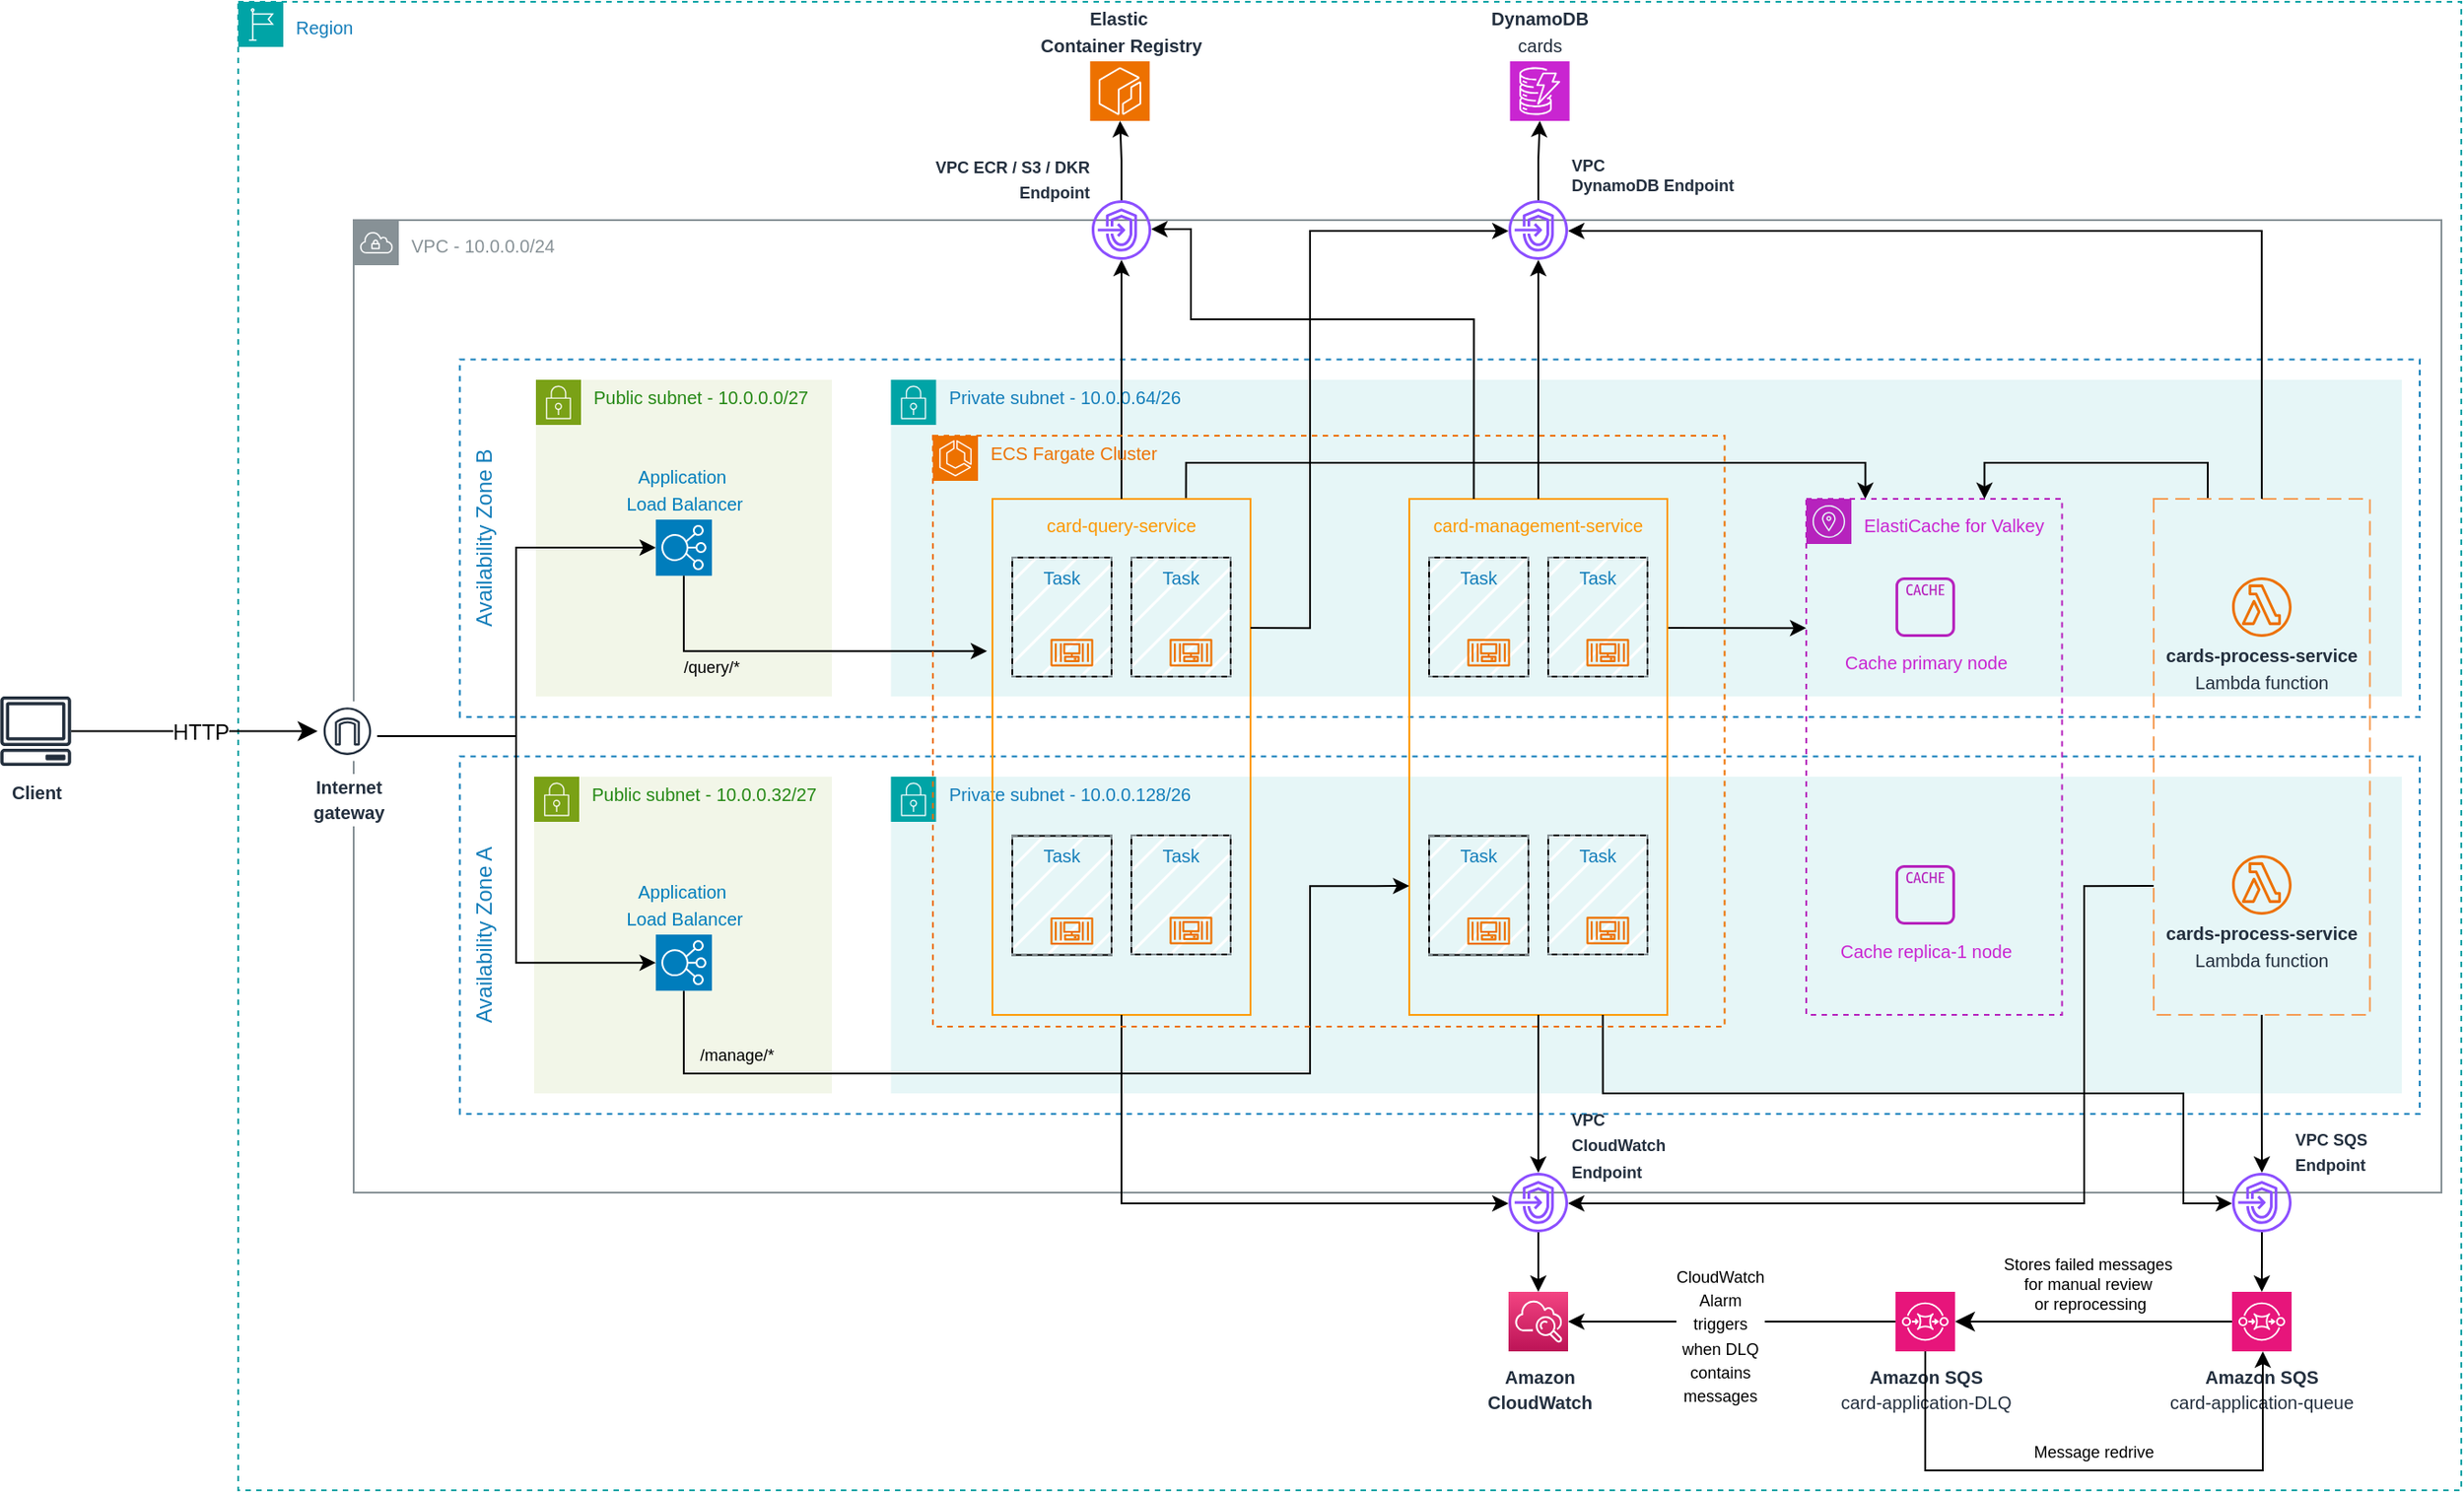 <mxfile version="26.0.11">
  <diagram id="Ht1M8jgEwFfnCIfOTk4-" name="Page-1">
    <mxGraphModel dx="2069" dy="728" grid="1" gridSize="11" guides="1" tooltips="1" connect="1" arrows="1" fold="1" page="1" pageScale="1" pageWidth="827" pageHeight="1169" math="0" shadow="0">
      <root>
        <mxCell id="0" />
        <mxCell id="1" parent="0" />
        <mxCell id="OBDbfrFFLyQ_XfbNpogA-440" value="&lt;font style=&quot;font-size: 10px;&quot;&gt;Region&lt;/font&gt;" style="points=[[0,0],[0.25,0],[0.5,0],[0.75,0],[1,0],[1,0.25],[1,0.5],[1,0.75],[1,1],[0.75,1],[0.5,1],[0.25,1],[0,1],[0,0.75],[0,0.5],[0,0.25]];outlineConnect=0;gradientColor=none;html=1;whiteSpace=wrap;fontSize=12;fontStyle=0;container=0;pointerEvents=0;collapsible=0;recursiveResize=0;shape=mxgraph.aws4.group;grIcon=mxgraph.aws4.group_region;strokeColor=#00A4A6;fillColor=none;verticalAlign=top;align=left;spacingLeft=30;fontColor=#147EBA;dashed=1;" parent="1" vertex="1">
          <mxGeometry x="-682" y="88" width="1232" height="825" as="geometry" />
        </mxCell>
        <mxCell id="OBDbfrFFLyQ_XfbNpogA-289" value="Availability Zone A" style="fillColor=none;strokeColor=#147EBA;dashed=1;verticalAlign=top;fontStyle=0;fontColor=#147EBA;whiteSpace=wrap;html=1;rotation=-90;" parent="1" vertex="1">
          <mxGeometry x="-115.17" y="62.21" width="198.12" height="1086.13" as="geometry" />
        </mxCell>
        <mxCell id="OBDbfrFFLyQ_XfbNpogA-439" value="&lt;font style=&quot;font-size: 10px;&quot;&gt;VPC - 10.0.0.0/24&lt;/font&gt;" style="sketch=0;outlineConnect=0;gradientColor=none;html=1;whiteSpace=wrap;fontSize=12;fontStyle=0;shape=mxgraph.aws4.group;grIcon=mxgraph.aws4.group_vpc;strokeColor=#879196;fillColor=none;verticalAlign=top;align=left;spacingLeft=30;fontColor=#879196;dashed=0;" parent="1" vertex="1">
          <mxGeometry x="-618" y="209" width="1157" height="539" as="geometry" />
        </mxCell>
        <mxCell id="OBDbfrFFLyQ_XfbNpogA-331" value="&lt;font style=&quot;font-size: 10px;&quot;&gt;Private subnet&lt;/font&gt;&lt;span style=&quot;font-size: 10px;&quot;&gt;&amp;nbsp;- 10.0.0.128/26&lt;/span&gt;" style="points=[[0,0],[0.25,0],[0.5,0],[0.75,0],[1,0],[1,0.25],[1,0.5],[1,0.75],[1,1],[0.75,1],[0.5,1],[0.25,1],[0,1],[0,0.75],[0,0.5],[0,0.25]];outlineConnect=0;gradientColor=none;html=1;whiteSpace=wrap;fontSize=12;fontStyle=0;container=1;pointerEvents=0;collapsible=0;recursiveResize=0;shape=mxgraph.aws4.group;grIcon=mxgraph.aws4.group_security_group;grStroke=0;strokeColor=#00A4A6;fillColor=#E6F6F7;verticalAlign=top;align=left;spacingLeft=30;fontColor=#147EBA;dashed=0;movable=1;resizable=1;rotatable=1;deletable=1;editable=1;locked=0;connectable=1;spacingTop=-5;" parent="1" vertex="1">
          <mxGeometry x="-320.25" y="517.56" width="837.25" height="175.45" as="geometry" />
        </mxCell>
        <mxCell id="OBDbfrFFLyQ_XfbNpogA-227" value="Availability Zone B" style="fillColor=none;strokeColor=#147EBA;dashed=1;verticalAlign=top;fontStyle=0;fontColor=#147EBA;whiteSpace=wrap;html=1;rotation=-90;movable=1;resizable=1;rotatable=1;deletable=1;editable=1;locked=0;connectable=1;" parent="1" vertex="1">
          <mxGeometry x="-115.17" y="-157.8" width="198.12" height="1086.15" as="geometry" />
        </mxCell>
        <mxCell id="OBDbfrFFLyQ_XfbNpogA-23" value="&lt;font style=&quot;font-size: 10px;&quot;&gt;Private subnet -&amp;nbsp;&lt;/font&gt;&lt;span style=&quot;font-size: 10px;&quot;&gt;10.0.0.64/26&lt;/span&gt;" style="points=[[0,0],[0.25,0],[0.5,0],[0.75,0],[1,0],[1,0.25],[1,0.5],[1,0.75],[1,1],[0.75,1],[0.5,1],[0.25,1],[0,1],[0,0.75],[0,0.5],[0,0.25]];outlineConnect=0;gradientColor=none;html=1;whiteSpace=wrap;fontSize=12;fontStyle=0;container=1;pointerEvents=0;collapsible=0;recursiveResize=0;shape=mxgraph.aws4.group;grIcon=mxgraph.aws4.group_security_group;grStroke=0;strokeColor=#00A4A6;fillColor=#E6F6F7;verticalAlign=top;align=left;spacingLeft=30;fontColor=#147EBA;dashed=0;movable=1;resizable=1;rotatable=1;deletable=1;editable=1;locked=0;connectable=1;spacingTop=-5;" parent="1" vertex="1">
          <mxGeometry x="-320.25" y="297.55" width="837.25" height="175.45" as="geometry" />
        </mxCell>
        <mxCell id="OBDbfrFFLyQ_XfbNpogA-418" style="edgeStyle=orthogonalEdgeStyle;rounded=0;orthogonalLoop=1;jettySize=auto;html=1;exitX=0.75;exitY=0;exitDx=0;exitDy=0;" parent="OBDbfrFFLyQ_XfbNpogA-23" source="OBDbfrFFLyQ_XfbNpogA-59" target="OBDbfrFFLyQ_XfbNpogA-207" edge="1">
          <mxGeometry relative="1" as="geometry">
            <Array as="points">
              <mxPoint x="164" y="46" />
              <mxPoint x="540" y="46" />
            </Array>
          </mxGeometry>
        </mxCell>
        <mxCell id="OBDbfrFFLyQ_XfbNpogA-59" value="&lt;font style=&quot;font-size: 10px; color: rgb(252, 151, 0);&quot;&gt;card-query-service&lt;/font&gt;" style="fillColor=none;strokeColor=#FF9900;verticalAlign=top;fontStyle=0;fontColor=#147EBA;whiteSpace=wrap;html=1;movable=1;resizable=1;rotatable=1;deletable=1;editable=1;locked=0;connectable=1;" parent="OBDbfrFFLyQ_XfbNpogA-23" vertex="1">
          <mxGeometry x="56.25" y="66" width="143" height="286" as="geometry" />
        </mxCell>
        <mxCell id="OBDbfrFFLyQ_XfbNpogA-176" value="" style="group;strokeColor=default;fillColor=default;labelBackgroundColor=none;fillStyle=hatch;" parent="OBDbfrFFLyQ_XfbNpogA-23" vertex="1" connectable="0">
          <mxGeometry x="67.25" y="98.45" width="55" height="66" as="geometry" />
        </mxCell>
        <mxCell id="PZve3WB99vvV3nz0ZgWc-186" value="&lt;span style=&quot;color: rgb(20, 126, 186);&quot;&gt;&lt;font style=&quot;font-size: 10px;&quot;&gt;Task&lt;/font&gt;&lt;/span&gt;" style="outlineConnect=0;gradientColor=none;html=1;whiteSpace=wrap;fontSize=12;fontStyle=0;strokeColor=#879196;fillColor=none;verticalAlign=top;align=center;fontColor=#879196;dashed=1;spacingTop=-3;" parent="OBDbfrFFLyQ_XfbNpogA-176" vertex="1">
          <mxGeometry width="55" height="66" as="geometry" />
        </mxCell>
        <mxCell id="PZve3WB99vvV3nz0ZgWc-184" value="" style="shape=image;html=1;verticalAlign=top;verticalLabelPosition=bottom;labelBackgroundColor=#ffffff;imageAspect=0;aspect=fixed;image=https://cdn0.iconfinder.com/data/icons/social-media-2104/24/social_media_social_media_logo_docker-128.png" parent="OBDbfrFFLyQ_XfbNpogA-176" vertex="1">
          <mxGeometry x="10.155" y="25.12" width="20" height="20" as="geometry" />
        </mxCell>
        <mxCell id="PZve3WB99vvV3nz0ZgWc-185" value="" style="sketch=0;outlineConnect=0;fontColor=#232F3E;gradientColor=none;fillColor=#ED7100;strokeColor=none;dashed=0;verticalLabelPosition=bottom;verticalAlign=top;align=center;html=1;fontSize=12;fontStyle=0;aspect=fixed;pointerEvents=1;shape=mxgraph.aws4.container_3;" parent="OBDbfrFFLyQ_XfbNpogA-176" vertex="1">
          <mxGeometry x="21.19" y="45.12" width="23.625" height="15.251" as="geometry" />
        </mxCell>
        <mxCell id="OBDbfrFFLyQ_XfbNpogA-177" value="" style="group;strokeColor=default;fillColor=default;labelBackgroundColor=none;fillStyle=hatch;" parent="OBDbfrFFLyQ_XfbNpogA-23" vertex="1" connectable="0">
          <mxGeometry x="133.25" y="98.45" width="55" height="66" as="geometry" />
        </mxCell>
        <mxCell id="OBDbfrFFLyQ_XfbNpogA-178" value="&lt;span style=&quot;color: rgb(20, 126, 186);&quot;&gt;&lt;font style=&quot;font-size: 10px;&quot;&gt;Task&lt;/font&gt;&lt;/span&gt;" style="outlineConnect=0;gradientColor=none;html=1;whiteSpace=wrap;fontSize=12;fontStyle=0;strokeColor=#879196;fillColor=none;verticalAlign=top;align=center;fontColor=#879196;dashed=1;spacingTop=-3;" parent="OBDbfrFFLyQ_XfbNpogA-177" vertex="1">
          <mxGeometry width="55" height="66" as="geometry" />
        </mxCell>
        <mxCell id="OBDbfrFFLyQ_XfbNpogA-179" value="" style="shape=image;html=1;verticalAlign=top;verticalLabelPosition=bottom;labelBackgroundColor=#ffffff;imageAspect=0;aspect=fixed;image=https://cdn0.iconfinder.com/data/icons/social-media-2104/24/social_media_social_media_logo_docker-128.png" parent="OBDbfrFFLyQ_XfbNpogA-177" vertex="1">
          <mxGeometry x="10.155" y="25.12" width="20" height="20" as="geometry" />
        </mxCell>
        <mxCell id="OBDbfrFFLyQ_XfbNpogA-180" value="" style="sketch=0;outlineConnect=0;fontColor=#232F3E;gradientColor=none;fillColor=#ED7100;strokeColor=none;dashed=0;verticalLabelPosition=bottom;verticalAlign=top;align=center;html=1;fontSize=12;fontStyle=0;aspect=fixed;pointerEvents=1;shape=mxgraph.aws4.container_3;" parent="OBDbfrFFLyQ_XfbNpogA-177" vertex="1">
          <mxGeometry x="21.19" y="45.12" width="23.625" height="15.251" as="geometry" />
        </mxCell>
        <mxCell id="OBDbfrFFLyQ_XfbNpogA-181" value="" style="group;strokeColor=default;fillColor=default;labelBackgroundColor=none;fillStyle=hatch;" parent="OBDbfrFFLyQ_XfbNpogA-23" vertex="1" connectable="0">
          <mxGeometry x="67.25" y="252.73" width="55" height="66" as="geometry" />
        </mxCell>
        <mxCell id="OBDbfrFFLyQ_XfbNpogA-182" value="&lt;span style=&quot;color: rgb(20, 126, 186);&quot;&gt;&lt;font style=&quot;font-size: 10px;&quot;&gt;Task&lt;/font&gt;&lt;/span&gt;" style="outlineConnect=0;gradientColor=none;html=1;whiteSpace=wrap;fontSize=12;fontStyle=0;strokeColor=#879196;fillColor=none;verticalAlign=top;align=center;fontColor=#879196;dashed=1;spacingTop=-3;" parent="OBDbfrFFLyQ_XfbNpogA-181" vertex="1">
          <mxGeometry width="55" height="66" as="geometry" />
        </mxCell>
        <mxCell id="OBDbfrFFLyQ_XfbNpogA-183" value="" style="shape=image;html=1;verticalAlign=top;verticalLabelPosition=bottom;labelBackgroundColor=#ffffff;imageAspect=0;aspect=fixed;image=https://cdn0.iconfinder.com/data/icons/social-media-2104/24/social_media_social_media_logo_docker-128.png" parent="OBDbfrFFLyQ_XfbNpogA-181" vertex="1">
          <mxGeometry x="10.155" y="25.12" width="20" height="20" as="geometry" />
        </mxCell>
        <mxCell id="OBDbfrFFLyQ_XfbNpogA-184" value="" style="sketch=0;outlineConnect=0;fontColor=#232F3E;gradientColor=none;fillColor=#ED7100;strokeColor=none;dashed=0;verticalLabelPosition=bottom;verticalAlign=top;align=center;html=1;fontSize=12;fontStyle=0;aspect=fixed;pointerEvents=1;shape=mxgraph.aws4.container_3;" parent="OBDbfrFFLyQ_XfbNpogA-181" vertex="1">
          <mxGeometry x="21.19" y="45.12" width="23.625" height="15.251" as="geometry" />
        </mxCell>
        <mxCell id="MZP6o6gCPA4mcwDqVYdG-2" style="edgeStyle=orthogonalEdgeStyle;rounded=0;orthogonalLoop=1;jettySize=auto;html=1;exitX=1;exitY=0.25;exitDx=0;exitDy=0;" edge="1" parent="OBDbfrFFLyQ_XfbNpogA-23" source="OBDbfrFFLyQ_XfbNpogA-362" target="OBDbfrFFLyQ_XfbNpogA-207">
          <mxGeometry relative="1" as="geometry">
            <Array as="points">
              <mxPoint x="496" y="138" />
              <mxPoint x="496" y="138" />
            </Array>
          </mxGeometry>
        </mxCell>
        <mxCell id="OBDbfrFFLyQ_XfbNpogA-362" value="&lt;font style=&quot;font-size: 10px; color: rgb(252, 151, 0);&quot;&gt;card-management-service&lt;/font&gt;" style="fillColor=none;strokeColor=#FF9900;verticalAlign=top;fontStyle=0;fontColor=#147EBA;whiteSpace=wrap;html=1;" parent="OBDbfrFFLyQ_XfbNpogA-23" vertex="1">
          <mxGeometry x="287.25" y="66" width="143" height="286" as="geometry" />
        </mxCell>
        <mxCell id="OBDbfrFFLyQ_XfbNpogA-363" value="" style="group;strokeColor=default;fillColor=default;fillStyle=hatch;" parent="OBDbfrFFLyQ_XfbNpogA-23" vertex="1" connectable="0">
          <mxGeometry x="298.25" y="98.45" width="55" height="66" as="geometry" />
        </mxCell>
        <mxCell id="OBDbfrFFLyQ_XfbNpogA-364" value="&lt;span style=&quot;color: rgb(20, 126, 186);&quot;&gt;&lt;font style=&quot;font-size: 10px;&quot;&gt;Task&lt;/font&gt;&lt;/span&gt;" style="outlineConnect=0;gradientColor=none;html=1;whiteSpace=wrap;fontSize=12;fontStyle=0;strokeColor=#879196;fillColor=none;verticalAlign=top;align=center;fontColor=#879196;dashed=1;spacingTop=-3;" parent="OBDbfrFFLyQ_XfbNpogA-363" vertex="1">
          <mxGeometry width="55" height="66" as="geometry" />
        </mxCell>
        <mxCell id="OBDbfrFFLyQ_XfbNpogA-365" value="" style="shape=image;html=1;verticalAlign=top;verticalLabelPosition=bottom;labelBackgroundColor=#ffffff;imageAspect=0;aspect=fixed;image=https://cdn0.iconfinder.com/data/icons/social-media-2104/24/social_media_social_media_logo_docker-128.png" parent="OBDbfrFFLyQ_XfbNpogA-363" vertex="1">
          <mxGeometry x="10.155" y="25.12" width="20" height="20" as="geometry" />
        </mxCell>
        <mxCell id="OBDbfrFFLyQ_XfbNpogA-366" value="" style="sketch=0;outlineConnect=0;fontColor=#232F3E;gradientColor=none;fillColor=#ED7100;strokeColor=none;dashed=0;verticalLabelPosition=bottom;verticalAlign=top;align=center;html=1;fontSize=12;fontStyle=0;aspect=fixed;pointerEvents=1;shape=mxgraph.aws4.container_3;" parent="OBDbfrFFLyQ_XfbNpogA-363" vertex="1">
          <mxGeometry x="21.19" y="45.12" width="23.625" height="15.251" as="geometry" />
        </mxCell>
        <mxCell id="OBDbfrFFLyQ_XfbNpogA-367" value="" style="group;strokeColor=default;fillColor=default;fillStyle=hatch;" parent="OBDbfrFFLyQ_XfbNpogA-23" vertex="1" connectable="0">
          <mxGeometry x="364.25" y="98.45" width="55" height="66" as="geometry" />
        </mxCell>
        <mxCell id="OBDbfrFFLyQ_XfbNpogA-368" value="&lt;span style=&quot;color: rgb(20, 126, 186);&quot;&gt;&lt;font style=&quot;font-size: 10px;&quot;&gt;Task&lt;/font&gt;&lt;/span&gt;" style="outlineConnect=0;gradientColor=none;html=1;whiteSpace=wrap;fontSize=12;fontStyle=0;strokeColor=#879196;fillColor=none;verticalAlign=top;align=center;fontColor=#879196;dashed=1;spacingTop=-3;" parent="OBDbfrFFLyQ_XfbNpogA-367" vertex="1">
          <mxGeometry width="55" height="66" as="geometry" />
        </mxCell>
        <mxCell id="OBDbfrFFLyQ_XfbNpogA-369" value="" style="shape=image;html=1;verticalAlign=top;verticalLabelPosition=bottom;labelBackgroundColor=#ffffff;imageAspect=0;aspect=fixed;image=https://cdn0.iconfinder.com/data/icons/social-media-2104/24/social_media_social_media_logo_docker-128.png" parent="OBDbfrFFLyQ_XfbNpogA-367" vertex="1">
          <mxGeometry x="10.155" y="25.12" width="20" height="20" as="geometry" />
        </mxCell>
        <mxCell id="OBDbfrFFLyQ_XfbNpogA-370" value="" style="sketch=0;outlineConnect=0;fontColor=#232F3E;gradientColor=none;fillColor=#ED7100;strokeColor=none;dashed=0;verticalLabelPosition=bottom;verticalAlign=top;align=center;html=1;fontSize=12;fontStyle=0;aspect=fixed;pointerEvents=1;shape=mxgraph.aws4.container_3;" parent="OBDbfrFFLyQ_XfbNpogA-367" vertex="1">
          <mxGeometry x="21.19" y="45.12" width="23.625" height="15.251" as="geometry" />
        </mxCell>
        <mxCell id="OBDbfrFFLyQ_XfbNpogA-371" value="" style="group;strokeColor=default;fillColor=default;fillStyle=hatch;" parent="OBDbfrFFLyQ_XfbNpogA-23" vertex="1" connectable="0">
          <mxGeometry x="298.25" y="252.73" width="55" height="66" as="geometry" />
        </mxCell>
        <mxCell id="OBDbfrFFLyQ_XfbNpogA-372" value="&lt;span style=&quot;color: rgb(20, 126, 186);&quot;&gt;&lt;font style=&quot;font-size: 10px;&quot;&gt;Task&lt;/font&gt;&lt;/span&gt;" style="outlineConnect=0;gradientColor=none;html=1;whiteSpace=wrap;fontSize=12;fontStyle=0;strokeColor=#879196;fillColor=none;verticalAlign=top;align=center;fontColor=#879196;dashed=1;spacingTop=-3;" parent="OBDbfrFFLyQ_XfbNpogA-371" vertex="1">
          <mxGeometry width="55" height="66" as="geometry" />
        </mxCell>
        <mxCell id="OBDbfrFFLyQ_XfbNpogA-373" value="" style="shape=image;html=1;verticalAlign=top;verticalLabelPosition=bottom;labelBackgroundColor=#ffffff;imageAspect=0;aspect=fixed;image=https://cdn0.iconfinder.com/data/icons/social-media-2104/24/social_media_social_media_logo_docker-128.png" parent="OBDbfrFFLyQ_XfbNpogA-371" vertex="1">
          <mxGeometry x="10.155" y="25.12" width="20" height="20" as="geometry" />
        </mxCell>
        <mxCell id="OBDbfrFFLyQ_XfbNpogA-374" value="" style="sketch=0;outlineConnect=0;fontColor=#232F3E;gradientColor=none;fillColor=#ED7100;strokeColor=none;dashed=0;verticalLabelPosition=bottom;verticalAlign=top;align=center;html=1;fontSize=12;fontStyle=0;aspect=fixed;pointerEvents=1;shape=mxgraph.aws4.container_3;" parent="OBDbfrFFLyQ_XfbNpogA-371" vertex="1">
          <mxGeometry x="21.19" y="45.12" width="23.625" height="15.251" as="geometry" />
        </mxCell>
        <mxCell id="OBDbfrFFLyQ_XfbNpogA-375" value="" style="group;strokeColor=default;fillColor=default;fillStyle=hatch;" parent="OBDbfrFFLyQ_XfbNpogA-23" vertex="1" connectable="0">
          <mxGeometry x="364.25" y="252.45" width="55" height="66" as="geometry" />
        </mxCell>
        <mxCell id="OBDbfrFFLyQ_XfbNpogA-376" value="&lt;span style=&quot;color: rgb(20, 126, 186);&quot;&gt;&lt;font style=&quot;font-size: 10px;&quot;&gt;Task&lt;/font&gt;&lt;/span&gt;" style="outlineConnect=0;gradientColor=none;html=1;whiteSpace=wrap;fontSize=12;fontStyle=0;strokeColor=#879196;fillColor=none;verticalAlign=top;align=center;fontColor=#879196;dashed=1;spacingTop=-3;" parent="OBDbfrFFLyQ_XfbNpogA-375" vertex="1">
          <mxGeometry width="55" height="66" as="geometry" />
        </mxCell>
        <mxCell id="OBDbfrFFLyQ_XfbNpogA-377" value="" style="shape=image;html=1;verticalAlign=top;verticalLabelPosition=bottom;labelBackgroundColor=#ffffff;imageAspect=0;aspect=fixed;image=https://cdn0.iconfinder.com/data/icons/social-media-2104/24/social_media_social_media_logo_docker-128.png" parent="OBDbfrFFLyQ_XfbNpogA-375" vertex="1">
          <mxGeometry x="11" y="25.97" width="19.15" height="19.15" as="geometry" />
        </mxCell>
        <mxCell id="OBDbfrFFLyQ_XfbNpogA-378" value="" style="sketch=0;outlineConnect=0;fontColor=#232F3E;gradientColor=none;fillColor=#ED7100;strokeColor=none;dashed=0;verticalLabelPosition=bottom;verticalAlign=top;align=center;html=1;fontSize=12;fontStyle=0;aspect=fixed;pointerEvents=1;shape=mxgraph.aws4.container_3;" parent="OBDbfrFFLyQ_XfbNpogA-375" vertex="1">
          <mxGeometry x="21.19" y="45.12" width="23.625" height="15.251" as="geometry" />
        </mxCell>
        <mxCell id="OBDbfrFFLyQ_XfbNpogA-207" value="&lt;span style=&quot;color: rgb(201, 37, 209);&quot;&gt;&lt;font style=&quot;font-size: 10px;&quot;&gt;ElastiCache&amp;nbsp;&lt;/font&gt;&lt;/span&gt;&lt;span style=&quot;font-size: 10px; color: rgb(201, 37, 209);&quot;&gt;for Valkey&lt;/span&gt;" style="sketch=0;outlineConnect=0;gradientColor=none;html=1;whiteSpace=wrap;fontSize=12;fontStyle=0;shape=mxgraph.aws4.group;grIcon=mxgraph.aws4.group_availability_zone;strokeColor=#B623BD;fillColor=none;verticalAlign=top;align=left;spacingLeft=30;fontColor=#545B64;dashed=1;movable=1;resizable=1;rotatable=1;deletable=1;editable=1;locked=0;connectable=1;" parent="OBDbfrFFLyQ_XfbNpogA-23" vertex="1">
          <mxGeometry x="507.25" y="66" width="141.75" height="286" as="geometry" />
        </mxCell>
        <mxCell id="OBDbfrFFLyQ_XfbNpogA-401" style="edgeStyle=orthogonalEdgeStyle;rounded=0;orthogonalLoop=1;jettySize=auto;html=1;exitX=0.25;exitY=0;exitDx=0;exitDy=0;" parent="OBDbfrFFLyQ_XfbNpogA-23" source="OBDbfrFFLyQ_XfbNpogA-218" target="OBDbfrFFLyQ_XfbNpogA-207" edge="1">
          <mxGeometry relative="1" as="geometry">
            <Array as="points">
              <mxPoint x="730" y="46" />
              <mxPoint x="606" y="46" />
            </Array>
          </mxGeometry>
        </mxCell>
        <mxCell id="OBDbfrFFLyQ_XfbNpogA-218" value="" style="rounded=0;arcSize=10;dashed=1;strokeColor=#F59D56;fillColor=none;gradientColor=none;dashPattern=8 4;strokeWidth=1;glass=0;" parent="OBDbfrFFLyQ_XfbNpogA-23" vertex="1">
          <mxGeometry x="699.79" y="66" width="119.81" height="286" as="geometry" />
        </mxCell>
        <mxCell id="OBDbfrFFLyQ_XfbNpogA-216" value="&lt;b&gt;&lt;font style=&quot;font-size: 10px;&quot;&gt;cards-&lt;/font&gt;&lt;/b&gt;&lt;b&gt;&lt;font style=&quot;font-size: 10px;&quot;&gt;process&lt;/font&gt;&lt;/b&gt;&lt;b&gt;&lt;font style=&quot;font-size: 10px;&quot;&gt;-service&lt;/font&gt;&lt;/b&gt;&lt;div&gt;&lt;font style=&quot;font-size: 10px;&quot;&gt;Lambda function&lt;/font&gt;&lt;/div&gt;" style="sketch=0;outlineConnect=0;fontColor=#232F3E;gradientColor=none;fillColor=#ED7100;strokeColor=none;dashed=0;verticalLabelPosition=bottom;verticalAlign=middle;align=center;html=1;fontSize=12;fontStyle=0;aspect=fixed;pointerEvents=1;shape=mxgraph.aws4.lambda_function;" parent="OBDbfrFFLyQ_XfbNpogA-23" vertex="1">
          <mxGeometry x="743.2" y="109.45" width="33" height="33" as="geometry" />
        </mxCell>
        <mxCell id="OBDbfrFFLyQ_XfbNpogA-217" value="&lt;b&gt;&lt;font style=&quot;font-size: 10px;&quot;&gt;cards-&lt;/font&gt;&lt;/b&gt;&lt;b&gt;&lt;font style=&quot;font-size: 10px;&quot;&gt;process&lt;/font&gt;&lt;/b&gt;&lt;b&gt;&lt;font style=&quot;font-size: 10px;&quot;&gt;-service&lt;/font&gt;&lt;/b&gt;&lt;div&gt;&lt;font style=&quot;font-size: 10px;&quot;&gt;Lambda function&lt;/font&gt;&lt;/div&gt;" style="sketch=0;outlineConnect=0;fontColor=#232F3E;gradientColor=none;fillColor=#ED7100;strokeColor=none;dashed=0;verticalLabelPosition=bottom;verticalAlign=middle;align=center;html=1;fontSize=12;fontStyle=0;aspect=fixed;pointerEvents=1;shape=mxgraph.aws4.lambda_function;" parent="OBDbfrFFLyQ_XfbNpogA-23" vertex="1">
          <mxGeometry x="743.2" y="263.45" width="33" height="33" as="geometry" />
        </mxCell>
        <mxCell id="OBDbfrFFLyQ_XfbNpogA-214" value="&lt;font style=&quot;font-size: 10px; color: rgb(201, 37, 209);&quot;&gt;Cache primary node&lt;/font&gt;" style="sketch=0;outlineConnect=0;fontColor=#232F3E;gradientColor=none;fillColor=#B623BD;strokeColor=none;dashed=0;verticalLabelPosition=bottom;verticalAlign=top;align=center;html=1;fontSize=12;fontStyle=0;aspect=fixed;pointerEvents=1;shape=mxgraph.aws4.cache_node;" parent="OBDbfrFFLyQ_XfbNpogA-23" vertex="1">
          <mxGeometry x="556.69" y="109.45" width="33" height="33" as="geometry" />
        </mxCell>
        <mxCell id="OBDbfrFFLyQ_XfbNpogA-290" value="&lt;font style=&quot;font-size: 10px; color: rgb(201, 37, 209);&quot;&gt;Cache replica-1 node&lt;/font&gt;" style="sketch=0;outlineConnect=0;fontColor=#232F3E;gradientColor=none;fillColor=#B623BD;strokeColor=none;dashed=0;verticalLabelPosition=bottom;verticalAlign=top;align=center;html=1;fontSize=12;fontStyle=0;aspect=fixed;pointerEvents=1;shape=mxgraph.aws4.cache_node;" parent="OBDbfrFFLyQ_XfbNpogA-23" vertex="1">
          <mxGeometry x="556.69" y="268.95" width="33" height="33" as="geometry" />
        </mxCell>
        <mxCell id="OBDbfrFFLyQ_XfbNpogA-232" value="&lt;font style=&quot;font-size: 10px;&quot;&gt;Public subnet -&amp;nbsp;&lt;/font&gt;&lt;span style=&quot;font-size: 10px;&quot;&gt;10.0.0.32/27&lt;/span&gt;" style="points=[[0,0],[0.25,0],[0.5,0],[0.75,0],[1,0],[1,0.25],[1,0.5],[1,0.75],[1,1],[0.75,1],[0.5,1],[0.25,1],[0,1],[0,0.75],[0,0.5],[0,0.25]];outlineConnect=0;gradientColor=none;html=1;whiteSpace=wrap;fontSize=12;fontStyle=0;container=0;pointerEvents=0;collapsible=0;recursiveResize=0;shape=mxgraph.aws4.group;grIcon=mxgraph.aws4.group_security_group;grStroke=0;strokeColor=#7AA116;fillColor=#F2F6E8;verticalAlign=top;align=left;spacingLeft=30;fontColor=#248814;dashed=0;movable=1;resizable=1;rotatable=1;deletable=1;editable=1;locked=0;connectable=1;spacingTop=-5;" parent="1" vertex="1">
          <mxGeometry x="-518.01" y="517.56" width="165" height="175.44" as="geometry" />
        </mxCell>
        <mxCell id="OBDbfrFFLyQ_XfbNpogA-22" value="&lt;font style=&quot;font-size: 10px;&quot;&gt;Public subnet -&amp;nbsp;&lt;/font&gt;&lt;span style=&quot;font-size: 10px;&quot;&gt;10.0.0.0/27&lt;/span&gt;" style="points=[[0,0],[0.25,0],[0.5,0],[0.75,0],[1,0],[1,0.25],[1,0.5],[1,0.75],[1,1],[0.75,1],[0.5,1],[0.25,1],[0,1],[0,0.75],[0,0.5],[0,0.25]];outlineConnect=0;gradientColor=none;html=1;whiteSpace=wrap;fontSize=12;fontStyle=0;container=0;pointerEvents=0;collapsible=0;recursiveResize=0;shape=mxgraph.aws4.group;grIcon=mxgraph.aws4.group_security_group;grStroke=0;strokeColor=#7AA116;fillColor=#F2F6E8;verticalAlign=top;align=left;spacingLeft=30;fontColor=#248814;dashed=0;movable=1;resizable=1;rotatable=1;deletable=1;editable=1;locked=0;connectable=1;spacingTop=-5;" parent="1" vertex="1">
          <mxGeometry x="-517" y="297.55" width="164" height="175.45" as="geometry" />
        </mxCell>
        <mxCell id="XqnvShgukf1ZBkbc0cCG-37" style="edgeStyle=none;curved=1;rounded=0;orthogonalLoop=1;jettySize=auto;html=1;fontFamily=Helvetica;fontSize=12;fontColor=default;labelBackgroundColor=#ffffff;startSize=8;endSize=8;startArrow=none;startFill=0;" parent="1" source="pDkn0Hh7Kn7PrUOE6tz0-1" target="XqnvShgukf1ZBkbc0cCG-33" edge="1">
          <mxGeometry relative="1" as="geometry" />
        </mxCell>
        <mxCell id="XqnvShgukf1ZBkbc0cCG-38" value="HTTP" style="edgeLabel;html=1;align=center;verticalAlign=middle;resizable=0;points=[];fontSize=12;strokeColor=default;fontFamily=Helvetica;fontColor=default;labelBackgroundColor=#ffffff;fillColor=default;" parent="XqnvShgukf1ZBkbc0cCG-37" vertex="1" connectable="0">
          <mxGeometry x="0.023" y="1" relative="1" as="geometry">
            <mxPoint x="1" y="1" as="offset" />
          </mxGeometry>
        </mxCell>
        <mxCell id="pDkn0Hh7Kn7PrUOE6tz0-1" value="&lt;b&gt;&lt;font style=&quot;font-size: 10px;&quot;&gt;Client&lt;/font&gt;&lt;/b&gt;" style="sketch=0;outlineConnect=0;fontColor=#232F3E;gradientColor=none;fillColor=#232F3D;strokeColor=none;dashed=0;verticalLabelPosition=bottom;verticalAlign=top;align=center;html=1;fontSize=12;fontStyle=0;aspect=fixed;pointerEvents=1;shape=mxgraph.aws4.client;" parent="1" vertex="1">
          <mxGeometry x="-814" y="473.0" width="39.58" height="38.56" as="geometry" />
        </mxCell>
        <mxCell id="pDkn0Hh7Kn7PrUOE6tz0-60" value="&lt;font&gt;&lt;b&gt;VPC DynamoDB&amp;nbsp;&lt;/b&gt;&lt;/font&gt;&lt;b&gt;Endpoint&lt;/b&gt;" style="sketch=0;outlineConnect=0;fontColor=#232F3E;gradientColor=none;fillColor=#8C4FFF;strokeColor=none;dashed=0;verticalLabelPosition=top;verticalAlign=bottom;align=left;html=1;fontSize=9;fontStyle=0;aspect=fixed;pointerEvents=1;shape=mxgraph.aws4.endpoints;horizontal=1;whiteSpace=wrap;labelPosition=right;spacing=2;spacingTop=2;" parent="1" vertex="1">
          <mxGeometry x="22.0" y="198" width="33" height="33" as="geometry" />
        </mxCell>
        <mxCell id="Hrtiky-oXQzt1fnqMrWW-63" value="&lt;font style=&quot;font-size: 9px;&quot;&gt;&lt;b&gt;VPC SQS&lt;/b&gt;&lt;/font&gt;&lt;div&gt;&lt;font style=&quot;font-size: 9px;&quot;&gt;&lt;b&gt;Endpoint&lt;/b&gt;&lt;/font&gt;&lt;/div&gt;" style="sketch=0;outlineConnect=0;fontColor=#232F3E;gradientColor=none;fillColor=#8C4FFF;strokeColor=none;dashed=0;verticalLabelPosition=top;verticalAlign=top;align=left;html=1;fontSize=12;fontStyle=0;aspect=fixed;pointerEvents=1;shape=mxgraph.aws4.endpoints;labelPosition=right;" parent="1" vertex="1">
          <mxGeometry x="422.95" y="737" width="33" height="33" as="geometry" />
        </mxCell>
        <mxCell id="XqnvShgukf1ZBkbc0cCG-33" value="&lt;font style=&quot;font-size: 10px;&quot;&gt;&lt;b&gt;Internet&lt;br&gt;gateway&lt;/b&gt;&lt;/font&gt;" style="sketch=0;outlineConnect=0;fontColor=#232F3E;gradientColor=none;strokeColor=#232F3E;fillColor=#ffffff;dashed=0;verticalLabelPosition=bottom;verticalAlign=top;align=center;html=1;fontSize=12;fontStyle=0;aspect=fixed;shape=mxgraph.aws4.resourceIcon;resIcon=mxgraph.aws4.internet_gateway;fontFamily=Helvetica;labelBackgroundColor=#ffffff;" parent="1" vertex="1">
          <mxGeometry x="-638" y="475.78" width="33" height="33" as="geometry" />
        </mxCell>
        <mxCell id="OBDbfrFFLyQ_XfbNpogA-437" style="edgeStyle=orthogonalEdgeStyle;rounded=0;orthogonalLoop=1;jettySize=auto;html=1;" parent="1" source="PZve3WB99vvV3nz0ZgWc-149" target="cI-_qkn67fijJ2urr3SK-2" edge="1">
          <mxGeometry relative="1" as="geometry" />
        </mxCell>
        <mxCell id="PZve3WB99vvV3nz0ZgWc-149" value="&lt;font style=&quot;font-size: 9px;&quot;&gt;&lt;b&gt;VPC CloudWatch&lt;/b&gt;&lt;/font&gt;&lt;div&gt;&lt;font style=&quot;font-size: 9px;&quot;&gt;&lt;b&gt;Endpoint&lt;/b&gt;&lt;/font&gt;&lt;/div&gt;" style="sketch=0;outlineConnect=0;fontColor=#232F3E;gradientColor=none;fillColor=#8C4FFF;strokeColor=none;dashed=0;verticalLabelPosition=top;verticalAlign=middle;align=left;html=1;fontSize=12;fontStyle=0;aspect=fixed;pointerEvents=1;shape=mxgraph.aws4.endpoints;horizontal=1;whiteSpace=wrap;labelPosition=right;" parent="1" vertex="1">
          <mxGeometry x="22.0" y="737" width="33" height="33" as="geometry" />
        </mxCell>
        <mxCell id="OBDbfrFFLyQ_XfbNpogA-305" value="" style="edgeStyle=orthogonalEdgeStyle;rounded=0;orthogonalLoop=1;jettySize=auto;html=1;" parent="1" source="Hrtiky-oXQzt1fnqMrWW-56" target="XqnvShgukf1ZBkbc0cCG-86" edge="1">
          <mxGeometry relative="1" as="geometry" />
        </mxCell>
        <mxCell id="Hrtiky-oXQzt1fnqMrWW-56" value="&lt;font style=&quot;font-size: 9px;&quot;&gt;&lt;b&gt;VPC ECR / S3 / DKR&lt;/b&gt;&lt;/font&gt;&lt;div&gt;&lt;font style=&quot;font-size: 9px;&quot;&gt;&lt;b&gt;Endpoint&lt;/b&gt;&lt;/font&gt;&lt;/div&gt;" style="sketch=0;outlineConnect=0;fontColor=#232F3E;gradientColor=none;fillColor=#8C4FFF;strokeColor=none;dashed=0;verticalLabelPosition=top;verticalAlign=top;align=right;html=1;fontSize=12;fontStyle=0;aspect=fixed;pointerEvents=1;shape=mxgraph.aws4.endpoints;labelPosition=left;" parent="1" vertex="1">
          <mxGeometry x="-209" y="198" width="33" height="33" as="geometry" />
        </mxCell>
        <mxCell id="OBDbfrFFLyQ_XfbNpogA-312" style="edgeStyle=orthogonalEdgeStyle;rounded=0;orthogonalLoop=1;jettySize=auto;html=1;entryX=0.5;entryY=1;entryDx=0;entryDy=0;entryPerimeter=0;" parent="1" source="pDkn0Hh7Kn7PrUOE6tz0-60" target="XqnvShgukf1ZBkbc0cCG-21" edge="1">
          <mxGeometry relative="1" as="geometry">
            <Array as="points">
              <mxPoint x="39" y="176" />
              <mxPoint x="39" y="176" />
            </Array>
          </mxGeometry>
        </mxCell>
        <mxCell id="OBDbfrFFLyQ_XfbNpogA-185" value="" style="group;strokeColor=default;fillColor=default;labelBackgroundColor=none;fillStyle=hatch;" parent="1" vertex="1" connectable="0">
          <mxGeometry x="-187" y="550" width="55" height="66" as="geometry" />
        </mxCell>
        <mxCell id="OBDbfrFFLyQ_XfbNpogA-186" value="&lt;span style=&quot;color: rgb(20, 126, 186);&quot;&gt;&lt;font style=&quot;font-size: 10px;&quot;&gt;Task&lt;/font&gt;&lt;/span&gt;" style="outlineConnect=0;gradientColor=none;html=1;whiteSpace=wrap;fontSize=12;fontStyle=0;strokeColor=#879196;fillColor=none;verticalAlign=top;align=center;fontColor=#879196;dashed=1;spacingTop=-3;" parent="OBDbfrFFLyQ_XfbNpogA-185" vertex="1">
          <mxGeometry width="55" height="66" as="geometry" />
        </mxCell>
        <mxCell id="OBDbfrFFLyQ_XfbNpogA-187" value="" style="shape=image;html=1;verticalAlign=top;verticalLabelPosition=bottom;labelBackgroundColor=#ffffff;imageAspect=0;aspect=fixed;image=https://cdn0.iconfinder.com/data/icons/social-media-2104/24/social_media_social_media_logo_docker-128.png" parent="OBDbfrFFLyQ_XfbNpogA-185" vertex="1">
          <mxGeometry x="11" y="25.97" width="19.15" height="19.15" as="geometry" />
        </mxCell>
        <mxCell id="OBDbfrFFLyQ_XfbNpogA-188" value="" style="sketch=0;outlineConnect=0;fontColor=#232F3E;gradientColor=none;fillColor=#ED7100;strokeColor=none;dashed=0;verticalLabelPosition=bottom;verticalAlign=top;align=center;html=1;fontSize=12;fontStyle=0;aspect=fixed;pointerEvents=1;shape=mxgraph.aws4.container_3;" parent="OBDbfrFFLyQ_XfbNpogA-185" vertex="1">
          <mxGeometry x="21.19" y="45.12" width="23.625" height="15.251" as="geometry" />
        </mxCell>
        <mxCell id="OBDbfrFFLyQ_XfbNpogA-288" value="&lt;span style=&quot;caret-color: rgb(0, 125, 188); color: rgb(0, 125, 188); font-size: 10px;&quot;&gt;Application&amp;nbsp;&lt;/span&gt;&lt;div&gt;&lt;span style=&quot;caret-color: rgb(0, 125, 188); color: rgb(0, 125, 188); font-size: 10px;&quot;&gt;Load Balancer&lt;/span&gt;&lt;/div&gt;" style="sketch=0;points=[[0,0,0],[0.25,0,0],[0.5,0,0],[0.75,0,0],[1,0,0],[0,1,0],[0.25,1,0],[0.5,1,0],[0.75,1,0],[1,1,0],[0,0.25,0],[0,0.5,0],[0,0.75,0],[1,0.25,0],[1,0.5,0],[1,0.75,0]];outlineConnect=0;fontColor=#232F3E;fillColor=#007DBC;strokeColor=#ffffff;dashed=0;verticalLabelPosition=top;verticalAlign=bottom;align=center;html=1;fontSize=12;fontStyle=0;aspect=fixed;shape=mxgraph.aws4.resourceIcon;resIcon=mxgraph.aws4.elastic_load_balancing;labelPosition=center;" parent="1" vertex="1">
          <mxGeometry x="-450.57" y="374.94" width="31.13" height="31.13" as="geometry" />
        </mxCell>
        <mxCell id="OBDbfrFFLyQ_XfbNpogA-386" style="edgeStyle=orthogonalEdgeStyle;rounded=0;orthogonalLoop=1;jettySize=auto;html=1;entryX=0;entryY=0.75;entryDx=0;entryDy=0;" parent="1" source="OBDbfrFFLyQ_XfbNpogA-269" target="OBDbfrFFLyQ_XfbNpogA-362" edge="1">
          <mxGeometry relative="1" as="geometry">
            <Array as="points">
              <mxPoint x="-435" y="682" />
              <mxPoint x="-88" y="682" />
              <mxPoint x="-88" y="578" />
            </Array>
          </mxGeometry>
        </mxCell>
        <mxCell id="OBDbfrFFLyQ_XfbNpogA-406" value="&lt;font style=&quot;font-size: 9px;&quot;&gt;/manage/*&lt;/font&gt;" style="edgeLabel;html=1;align=center;verticalAlign=middle;resizable=0;points=[];labelBackgroundColor=none;" parent="OBDbfrFFLyQ_XfbNpogA-386" vertex="1" connectable="0">
          <mxGeometry x="-0.924" relative="1" as="geometry">
            <mxPoint x="29" y="14" as="offset" />
          </mxGeometry>
        </mxCell>
        <mxCell id="OBDbfrFFLyQ_XfbNpogA-269" value="&lt;span style=&quot;caret-color: rgb(0, 125, 188); color: rgb(0, 125, 188); font-size: 10px;&quot;&gt;Application&amp;nbsp;&lt;/span&gt;&lt;div&gt;&lt;span style=&quot;caret-color: rgb(0, 125, 188); color: rgb(0, 125, 188); font-size: 10px;&quot;&gt;Load Balancer&lt;/span&gt;&lt;/div&gt;" style="sketch=0;points=[[0,0,0],[0.25,0,0],[0.5,0,0],[0.75,0,0],[1,0,0],[0,1,0],[0.25,1,0],[0.5,1,0],[0.75,1,0],[1,1,0],[0,0.25,0],[0,0.5,0],[0,0.75,0],[1,0.25,0],[1,0.5,0],[1,0.75,0]];outlineConnect=0;fontColor=#232F3E;fillColor=#007DBC;strokeColor=#ffffff;dashed=0;verticalLabelPosition=top;verticalAlign=bottom;align=center;html=1;fontSize=12;fontStyle=0;aspect=fixed;shape=mxgraph.aws4.resourceIcon;resIcon=mxgraph.aws4.elastic_load_balancing;labelPosition=center;" parent="1" vertex="1">
          <mxGeometry x="-450.57" y="605" width="31.13" height="31.13" as="geometry" />
        </mxCell>
        <mxCell id="OBDbfrFFLyQ_XfbNpogA-293" style="edgeStyle=orthogonalEdgeStyle;rounded=0;orthogonalLoop=1;jettySize=auto;html=1;entryX=0;entryY=0.5;entryDx=0;entryDy=0;entryPerimeter=0;" parent="1" source="XqnvShgukf1ZBkbc0cCG-33" target="OBDbfrFFLyQ_XfbNpogA-288" edge="1">
          <mxGeometry relative="1" as="geometry">
            <Array as="points">
              <mxPoint x="-528" y="495" />
              <mxPoint x="-528" y="391" />
            </Array>
          </mxGeometry>
        </mxCell>
        <mxCell id="OBDbfrFFLyQ_XfbNpogA-387" style="edgeStyle=orthogonalEdgeStyle;rounded=0;orthogonalLoop=1;jettySize=auto;html=1;entryX=-0.021;entryY=0.295;entryDx=0;entryDy=0;entryPerimeter=0;" parent="1" source="OBDbfrFFLyQ_XfbNpogA-288" target="OBDbfrFFLyQ_XfbNpogA-59" edge="1">
          <mxGeometry relative="1" as="geometry">
            <Array as="points">
              <mxPoint x="-435" y="448" />
            </Array>
          </mxGeometry>
        </mxCell>
        <mxCell id="OBDbfrFFLyQ_XfbNpogA-407" value="&lt;font style=&quot;font-size: 9px;&quot;&gt;/query/*&lt;/font&gt;" style="edgeLabel;html=1;align=center;verticalAlign=middle;resizable=0;points=[];labelBackgroundColor=none;" parent="OBDbfrFFLyQ_XfbNpogA-387" vertex="1" connectable="0">
          <mxGeometry x="-0.43" relative="1" as="geometry">
            <mxPoint x="-3" y="8" as="offset" />
          </mxGeometry>
        </mxCell>
        <mxCell id="OBDbfrFFLyQ_XfbNpogA-390" style="edgeStyle=orthogonalEdgeStyle;rounded=0;orthogonalLoop=1;jettySize=auto;html=1;" parent="1" source="OBDbfrFFLyQ_XfbNpogA-59" target="Hrtiky-oXQzt1fnqMrWW-56" edge="1">
          <mxGeometry relative="1" as="geometry" />
        </mxCell>
        <mxCell id="OBDbfrFFLyQ_XfbNpogA-394" style="edgeStyle=orthogonalEdgeStyle;rounded=0;orthogonalLoop=1;jettySize=auto;html=1;" parent="1" source="OBDbfrFFLyQ_XfbNpogA-362" target="pDkn0Hh7Kn7PrUOE6tz0-60" edge="1">
          <mxGeometry relative="1" as="geometry" />
        </mxCell>
        <mxCell id="OBDbfrFFLyQ_XfbNpogA-398" style="edgeStyle=orthogonalEdgeStyle;rounded=0;orthogonalLoop=1;jettySize=auto;html=1;exitX=0.25;exitY=0;exitDx=0;exitDy=0;" parent="1" source="OBDbfrFFLyQ_XfbNpogA-362" target="Hrtiky-oXQzt1fnqMrWW-56" edge="1">
          <mxGeometry relative="1" as="geometry">
            <Array as="points">
              <mxPoint x="3" y="264" />
              <mxPoint x="-154" y="264" />
              <mxPoint x="-154" y="214" />
            </Array>
          </mxGeometry>
        </mxCell>
        <mxCell id="OBDbfrFFLyQ_XfbNpogA-403" style="edgeStyle=orthogonalEdgeStyle;rounded=0;orthogonalLoop=1;jettySize=auto;html=1;exitX=1;exitY=0.25;exitDx=0;exitDy=0;" parent="1" source="OBDbfrFFLyQ_XfbNpogA-59" target="pDkn0Hh7Kn7PrUOE6tz0-60" edge="1">
          <mxGeometry relative="1" as="geometry">
            <Array as="points">
              <mxPoint x="-88" y="435" />
              <mxPoint x="-88" y="215" />
            </Array>
          </mxGeometry>
        </mxCell>
        <mxCell id="OBDbfrFFLyQ_XfbNpogA-404" style="edgeStyle=orthogonalEdgeStyle;rounded=0;orthogonalLoop=1;jettySize=auto;html=1;exitX=0.5;exitY=0;exitDx=0;exitDy=0;" parent="1" source="OBDbfrFFLyQ_XfbNpogA-218" target="pDkn0Hh7Kn7PrUOE6tz0-60" edge="1">
          <mxGeometry relative="1" as="geometry">
            <Array as="points">
              <mxPoint x="439" y="215" />
            </Array>
          </mxGeometry>
        </mxCell>
        <mxCell id="OBDbfrFFLyQ_XfbNpogA-405" style="edgeStyle=orthogonalEdgeStyle;rounded=0;orthogonalLoop=1;jettySize=auto;html=1;entryX=0;entryY=0.5;entryDx=0;entryDy=0;entryPerimeter=0;" parent="1" source="XqnvShgukf1ZBkbc0cCG-33" target="OBDbfrFFLyQ_XfbNpogA-269" edge="1">
          <mxGeometry relative="1" as="geometry">
            <Array as="points">
              <mxPoint x="-528" y="495" />
              <mxPoint x="-528" y="621" />
            </Array>
          </mxGeometry>
        </mxCell>
        <mxCell id="OBDbfrFFLyQ_XfbNpogA-430" style="edgeStyle=orthogonalEdgeStyle;rounded=0;orthogonalLoop=1;jettySize=auto;html=1;exitX=0;exitY=0.75;exitDx=0;exitDy=0;" parent="1" source="OBDbfrFFLyQ_XfbNpogA-218" target="PZve3WB99vvV3nz0ZgWc-149" edge="1">
          <mxGeometry relative="1" as="geometry">
            <Array as="points">
              <mxPoint x="341" y="578" />
              <mxPoint x="341" y="754" />
            </Array>
          </mxGeometry>
        </mxCell>
        <mxCell id="OBDbfrFFLyQ_XfbNpogA-431" style="edgeStyle=orthogonalEdgeStyle;rounded=0;orthogonalLoop=1;jettySize=auto;html=1;" parent="1" source="OBDbfrFFLyQ_XfbNpogA-218" target="Hrtiky-oXQzt1fnqMrWW-63" edge="1">
          <mxGeometry relative="1" as="geometry" />
        </mxCell>
        <mxCell id="OBDbfrFFLyQ_XfbNpogA-433" style="edgeStyle=orthogonalEdgeStyle;rounded=0;orthogonalLoop=1;jettySize=auto;html=1;entryX=0.5;entryY=0;entryDx=0;entryDy=0;entryPerimeter=0;" parent="1" source="Hrtiky-oXQzt1fnqMrWW-63" target="XqnvShgukf1ZBkbc0cCG-9" edge="1">
          <mxGeometry relative="1" as="geometry" />
        </mxCell>
        <mxCell id="OBDbfrFFLyQ_XfbNpogA-434" style="edgeStyle=orthogonalEdgeStyle;rounded=0;orthogonalLoop=1;jettySize=auto;html=1;" parent="1" source="OBDbfrFFLyQ_XfbNpogA-362" target="PZve3WB99vvV3nz0ZgWc-149" edge="1">
          <mxGeometry relative="1" as="geometry" />
        </mxCell>
        <mxCell id="OBDbfrFFLyQ_XfbNpogA-435" style="edgeStyle=orthogonalEdgeStyle;rounded=0;orthogonalLoop=1;jettySize=auto;html=1;exitX=0.5;exitY=1;exitDx=0;exitDy=0;" parent="1" source="OBDbfrFFLyQ_XfbNpogA-59" target="PZve3WB99vvV3nz0ZgWc-149" edge="1">
          <mxGeometry relative="1" as="geometry">
            <Array as="points">
              <mxPoint x="-192" y="754" />
            </Array>
          </mxGeometry>
        </mxCell>
        <mxCell id="XqnvShgukf1ZBkbc0cCG-86" value="&lt;font style=&quot;font-size: 10px;&quot;&gt;&lt;b&gt;Elastic&amp;nbsp;&lt;/b&gt;&lt;/font&gt;&lt;div&gt;&lt;b style=&quot;font-size: 10px;&quot;&gt;Container Registry&lt;/b&gt;&lt;/div&gt;" style="sketch=0;points=[[0,0,0],[0.25,0,0],[0.5,0,0],[0.75,0,0],[1,0,0],[0,1,0],[0.25,1,0],[0.5,1,0],[0.75,1,0],[1,1,0],[0,0.25,0],[0,0.5,0],[0,0.75,0],[1,0.25,0],[1,0.5,0],[1,0.75,0]];outlineConnect=0;fontColor=#232F3E;fillColor=#ED7100;strokeColor=#ffffff;dashed=0;verticalLabelPosition=top;verticalAlign=bottom;align=center;html=1;fontSize=12;fontStyle=0;aspect=fixed;shape=mxgraph.aws4.resourceIcon;resIcon=mxgraph.aws4.ecr;fontFamily=Helvetica;labelBackgroundColor=#ffffff;labelPosition=center;" parent="1" vertex="1">
          <mxGeometry x="-209.85" y="121" width="33" height="33" as="geometry" />
        </mxCell>
        <mxCell id="XqnvShgukf1ZBkbc0cCG-21" value="&lt;b&gt;&lt;font style=&quot;font-size: 10px;&quot;&gt;DynamoDB&lt;/font&gt;&lt;/b&gt;&lt;div&gt;&lt;font style=&quot;font-size: 10px;&quot;&gt;cards&lt;/font&gt;&lt;/div&gt;" style="sketch=0;points=[[0,0,0],[0.25,0,0],[0.5,0,0],[0.75,0,0],[1,0,0],[0,1,0],[0.25,1,0],[0.5,1,0],[0.75,1,0],[1,1,0],[0,0.25,0],[0,0.5,0],[0,0.75,0],[1,0.25,0],[1,0.5,0],[1,0.75,0]];outlineConnect=0;fontColor=#232F3E;fillColor=#C925D1;strokeColor=#ffffff;dashed=0;verticalLabelPosition=top;verticalAlign=bottom;align=center;html=1;fontSize=12;fontStyle=0;aspect=fixed;shape=mxgraph.aws4.resourceIcon;resIcon=mxgraph.aws4.dynamodb;labelPosition=center;" parent="1" vertex="1">
          <mxGeometry x="22.82" y="121" width="33" height="33" as="geometry" />
        </mxCell>
        <mxCell id="cI-_qkn67fijJ2urr3SK-2" value="&lt;font style=&quot;font-size: 10px;&quot;&gt;&lt;b&gt;Amazon&lt;br&gt;CloudWatch&lt;/b&gt;&lt;/font&gt;" style="outlineConnect=0;fontColor=#232F3E;gradientColor=#F34482;gradientDirection=north;fillColor=#BC1356;strokeColor=#ffffff;dashed=0;verticalLabelPosition=bottom;verticalAlign=top;align=center;html=1;fontSize=12;fontStyle=0;aspect=fixed;shape=mxgraph.aws4.resourceIcon;resIcon=mxgraph.aws4.cloudwatch;labelBackgroundColor=#ffffff;labelPosition=center;" parent="1" vertex="1">
          <mxGeometry x="22" y="803" width="33" height="33" as="geometry" />
        </mxCell>
        <mxCell id="XqnvShgukf1ZBkbc0cCG-12" value="&lt;b&gt;&lt;font style=&quot;font-size: 10px;&quot;&gt;Amazon SQS&lt;/font&gt;&lt;/b&gt;&lt;div&gt;&lt;font style=&quot;font-size: 10px;&quot;&gt;card-application-DLQ&lt;/font&gt;&lt;/div&gt;" style="sketch=0;points=[[0,0,0],[0.25,0,0],[0.5,0,0],[0.75,0,0],[1,0,0],[0,1,0],[0.25,1,0],[0.5,1,0],[0.75,1,0],[1,1,0],[0,0.25,0],[0,0.5,0],[0,0.75,0],[1,0.25,0],[1,0.5,0],[1,0.75,0]];outlineConnect=0;fontColor=#232F3E;fillColor=#E7157B;strokeColor=#ffffff;dashed=0;verticalLabelPosition=bottom;verticalAlign=top;align=center;html=1;fontSize=12;fontStyle=0;aspect=fixed;shape=mxgraph.aws4.resourceIcon;resIcon=mxgraph.aws4.sqs;" parent="1" vertex="1">
          <mxGeometry x="236.44" y="803" width="33" height="33" as="geometry" />
        </mxCell>
        <mxCell id="OBDbfrFFLyQ_XfbNpogA-438" style="edgeStyle=orthogonalEdgeStyle;rounded=0;orthogonalLoop=1;jettySize=auto;html=1;" parent="1" source="XqnvShgukf1ZBkbc0cCG-12" target="cI-_qkn67fijJ2urr3SK-2" edge="1">
          <mxGeometry relative="1" as="geometry" />
        </mxCell>
        <mxCell id="XqnvShgukf1ZBkbc0cCG-9" value="&lt;b&gt;&lt;font style=&quot;font-size: 10px;&quot;&gt;Amazon SQS&lt;/font&gt;&lt;/b&gt;&lt;div&gt;&lt;font style=&quot;font-size: 10px;&quot;&gt;card-application-queue&lt;/font&gt;&lt;/div&gt;" style="sketch=0;points=[[0,0,0],[0.25,0,0],[0.5,0,0],[0.75,0,0],[1,0,0],[0,1,0],[0.25,1,0],[0.5,1,0],[0.75,1,0],[1,1,0],[0,0.25,0],[0,0.5,0],[0,0.75,0],[1,0.25,0],[1,0.5,0],[1,0.75,0]];outlineConnect=0;fontColor=#232F3E;fillColor=#E7157B;strokeColor=#ffffff;dashed=0;verticalLabelPosition=bottom;verticalAlign=top;align=center;html=1;fontSize=12;fontStyle=0;aspect=fixed;shape=mxgraph.aws4.resourceIcon;resIcon=mxgraph.aws4.sqs;" parent="1" vertex="1">
          <mxGeometry x="422.95" y="803" width="33" height="33" as="geometry" />
        </mxCell>
        <mxCell id="XqnvShgukf1ZBkbc0cCG-17" style="edgeStyle=none;curved=1;rounded=0;orthogonalLoop=1;jettySize=auto;html=1;fontSize=12;startSize=8;endSize=8;entryX=1;entryY=0.5;entryDx=0;entryDy=0;entryPerimeter=0;" parent="1" source="XqnvShgukf1ZBkbc0cCG-9" target="XqnvShgukf1ZBkbc0cCG-12" edge="1">
          <mxGeometry relative="1" as="geometry">
            <mxPoint x="44" y="809" as="targetPoint" />
          </mxGeometry>
        </mxCell>
        <mxCell id="XqnvShgukf1ZBkbc0cCG-18" value="Stores failed messages&amp;nbsp;&lt;div&gt;for manual review&amp;nbsp;&lt;div&gt;or reprocessing&lt;/div&gt;&lt;/div&gt;" style="edgeLabel;align=center;verticalAlign=middle;resizable=0;points=[];fontSize=9;html=1;" parent="XqnvShgukf1ZBkbc0cCG-17" vertex="1" connectable="0">
          <mxGeometry x="0.024" y="3" relative="1" as="geometry">
            <mxPoint x="-1" y="-24" as="offset" />
          </mxGeometry>
        </mxCell>
        <mxCell id="OBDbfrFFLyQ_XfbNpogA-421" style="edgeStyle=orthogonalEdgeStyle;rounded=0;orthogonalLoop=1;jettySize=auto;html=1;exitX=0.5;exitY=1;exitDx=0;exitDy=0;exitPerimeter=0;" parent="1" source="XqnvShgukf1ZBkbc0cCG-12" target="XqnvShgukf1ZBkbc0cCG-9" edge="1">
          <mxGeometry relative="1" as="geometry">
            <Array as="points">
              <mxPoint x="253" y="902" />
              <mxPoint x="440" y="902" />
            </Array>
          </mxGeometry>
        </mxCell>
        <mxCell id="OBDbfrFFLyQ_XfbNpogA-422" value="&lt;font style=&quot;font-size: 9px;&quot;&gt;Message redrive&lt;/font&gt;" style="edgeLabel;html=1;align=center;verticalAlign=middle;resizable=0;points=[];" parent="OBDbfrFFLyQ_XfbNpogA-421" vertex="1" connectable="0">
          <mxGeometry x="-0.002" relative="1" as="geometry">
            <mxPoint y="-11" as="offset" />
          </mxGeometry>
        </mxCell>
        <mxCell id="OBDbfrFFLyQ_XfbNpogA-436" value="&lt;div&gt;&lt;span style=&quot;text-align: start; white-space: normal;&quot;&gt;&lt;font style=&quot;font-size: 9px;&quot;&gt;CloudWatch Alarm triggers when DLQ contains messages&lt;/font&gt;&lt;/span&gt;&lt;br&gt;&lt;/div&gt;" style="edgeLabel;html=1;align=center;verticalAlign=middle;resizable=0;points=[];" parent="1" vertex="1" connectable="0">
          <mxGeometry x="252.94" y="748" as="geometry">
            <mxPoint x="-114" y="79" as="offset" />
          </mxGeometry>
        </mxCell>
        <mxCell id="OBDbfrFFLyQ_XfbNpogA-441" style="edgeStyle=orthogonalEdgeStyle;rounded=0;orthogonalLoop=1;jettySize=auto;html=1;exitX=0.75;exitY=1;exitDx=0;exitDy=0;" parent="1" source="OBDbfrFFLyQ_XfbNpogA-362" target="Hrtiky-oXQzt1fnqMrWW-63" edge="1">
          <mxGeometry relative="1" as="geometry">
            <Array as="points">
              <mxPoint x="74" y="693" />
              <mxPoint x="396" y="693" />
              <mxPoint x="396" y="754" />
            </Array>
          </mxGeometry>
        </mxCell>
        <mxCell id="OBDbfrFFLyQ_XfbNpogA-35" value="&lt;span style=&quot;color: rgb(237, 113, 0);&quot;&gt;&lt;font style=&quot;font-size: 10px;&quot;&gt;ECS Fargate&amp;nbsp;&lt;/font&gt;&lt;/span&gt;&lt;span style=&quot;color: rgb(237, 113, 0); font-size: 10px;&quot;&gt;Cluster&lt;/span&gt;" style="sketch=0;outlineConnect=0;gradientColor=none;html=1;whiteSpace=wrap;fontSize=12;fontStyle=0;shape=mxgraph.aws4.group;grIcon=mxgraph.aws4.group_availability_zone;strokeColor=#ED7100;fillColor=none;verticalAlign=top;align=left;spacingLeft=30;fontColor=#545B64;dashed=1;movable=1;resizable=1;rotatable=1;deletable=1;editable=1;locked=0;connectable=1;spacingTop=-5;" parent="1" vertex="1">
          <mxGeometry x="-297" y="328.5" width="438.75" height="327.55" as="geometry" />
        </mxCell>
        <mxCell id="OBDbfrFFLyQ_XfbNpogA-380" value="" style="sketch=0;points=[[0,0,0],[0.25,0,0],[0.5,0,0],[0.75,0,0],[1,0,0],[0,1,0],[0.25,1,0],[0.5,1,0],[0.75,1,0],[1,1,0],[0,0.25,0],[0,0.5,0],[0,0.75,0],[1,0.25,0],[1,0.5,0],[1,0.75,0]];outlineConnect=0;fontColor=#232F3E;fillColor=#ED7100;strokeColor=#ffffff;dashed=0;verticalLabelPosition=bottom;verticalAlign=top;align=center;html=1;fontSize=12;fontStyle=0;aspect=fixed;shape=mxgraph.aws4.resourceIcon;resIcon=mxgraph.aws4.ecs;" parent="1" vertex="1">
          <mxGeometry x="-297.0" y="328.5" width="25" height="25" as="geometry" />
        </mxCell>
      </root>
    </mxGraphModel>
  </diagram>
</mxfile>
